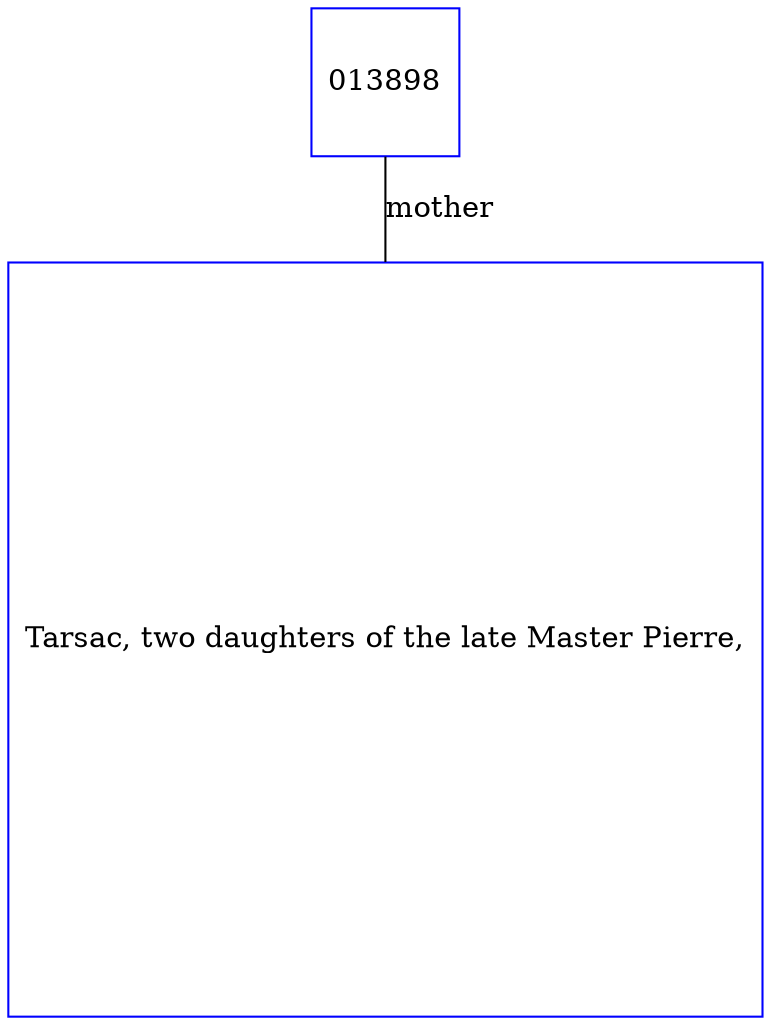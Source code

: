 digraph D {
    edge [dir=none];    node [shape=box];    "013896"   [label="Tarsac, two daughters of the late Master Pierre,", shape=box, regular=1, color="blue"] ;
"013898"   [label="013898", shape=box, regular=1, color="blue"] ;
013898->013896 [label="mother",arrowsize=0.0]; 
}
